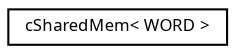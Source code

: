 digraph "Graphical Class Hierarchy"
{
  edge [fontname="Sans",fontsize="8",labelfontname="Sans",labelfontsize="8"];
  node [fontname="Sans",fontsize="8",shape=record];
  rankdir="LR";
  Node1 [label="cSharedMem\< WORD \>",height=0.2,width=0.4,color="black", fillcolor="white", style="filled",URL="$classc_shared_mem.html"];
}
